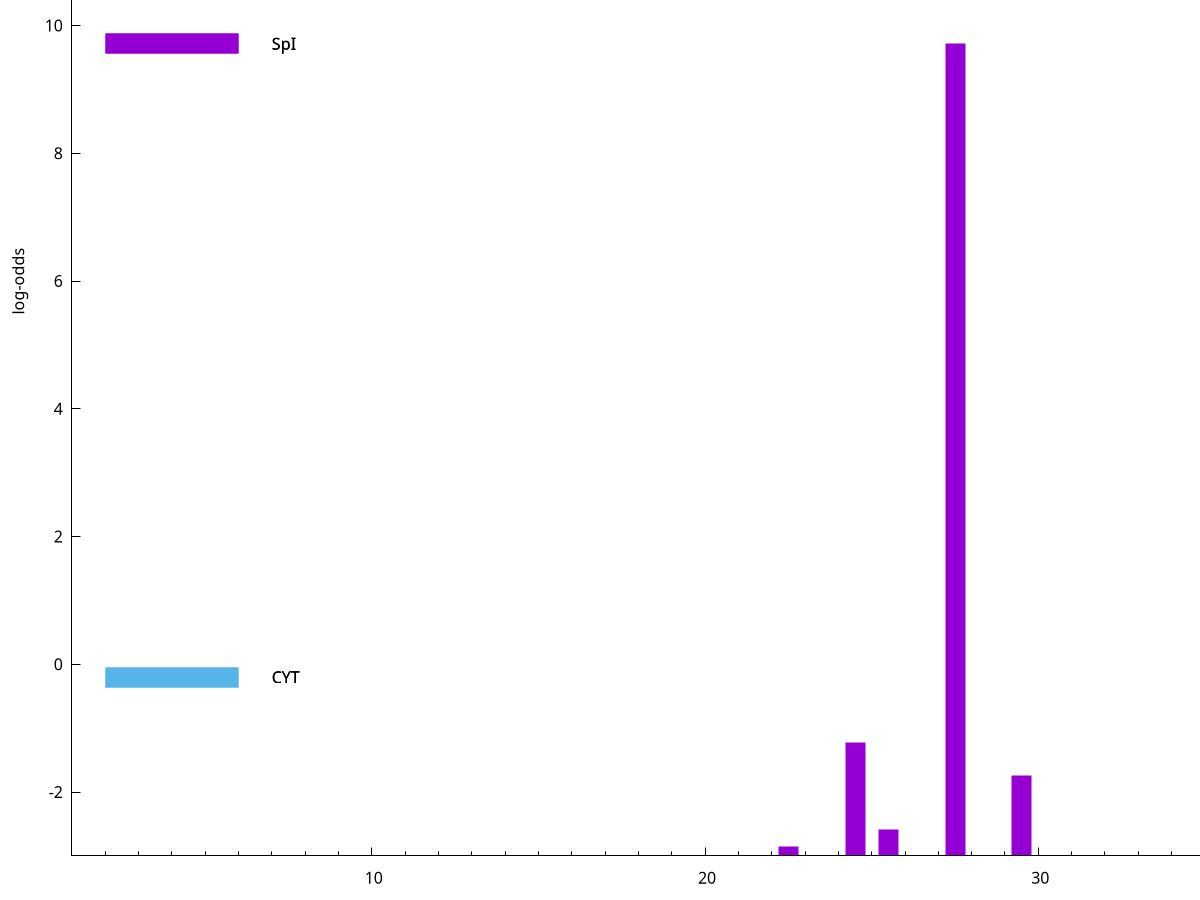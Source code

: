 set title "LipoP predictions for SRR3987115.gff"
set size 2., 1.4
set xrange [1:70] 
set mxtics 10
set yrange [-3:15]
set y2range [0:18]
set ylabel "log-odds"
set term postscript eps color solid "Helvetica" 30
set output "SRR3987115.gff5.eps"
set arrow from 2,9.71538 to 6,9.71538 nohead lt 1 lw 20
set label "SpI" at 7,9.71538
set arrow from 2,-0.200913 to 6,-0.200913 nohead lt 3 lw 20
set label "CYT" at 7,-0.200913
set arrow from 2,-0.200913 to 6,-0.200913 nohead lt 3 lw 20
set label "CYT" at 7,-0.200913
set arrow from 2,9.71538 to 6,9.71538 nohead lt 1 lw 20
set label "SpI" at 7,9.71538
# NOTE: The scores below are the log-odds scores with the threshold
# NOTE: subtracted (a hack to make gnuplot make the histogram all
# NOTE: look nice).
plot "-" axes x1y2 title "" with impulses lt 1 lw 20
27.500000 12.713390
24.500000 1.769160
29.500000 1.266340
25.500000 0.418280
22.500000 0.152660
e
exit
